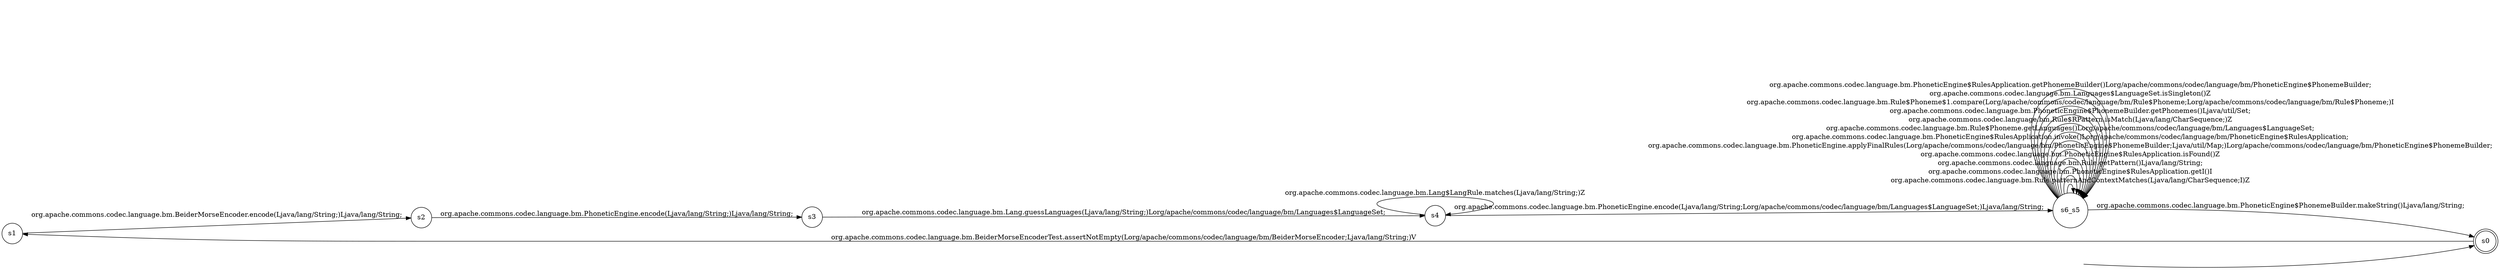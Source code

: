 digraph Automaton {
  rankdir = LR;
  0 [shape=circle,label="s1"];
  1 [shape=circle,label="s3"];
  2 [shape=circle,label="s4"];
  3 [shape=circle,label="s2"];
  4 [shape=circle,label="s6_s5"];
  5 [shape=doublecircle,label="s0"];
  initial [shape=plaintext,label=""];
  initial -> 5
  4 -> 4 [label="org.apache.commons.codec.language.bm.Rule.patternAndContextMatches(Ljava/lang/CharSequence;I)Z"];
  4 -> 4 [label="org.apache.commons.codec.language.bm.PhoneticEngine$RulesApplication.getI()I"];
  4 -> 4 [label="org.apache.commons.codec.language.bm.Rule.getPattern()Ljava/lang/String;"];
  5 -> 0 [label="org.apache.commons.codec.language.bm.BeiderMorseEncoderTest.assertNotEmpty(Lorg/apache/commons/codec/language/bm/BeiderMorseEncoder;Ljava/lang/String;)V"];
  4 -> 4 [label="org.apache.commons.codec.language.bm.PhoneticEngine$RulesApplication.isFound()Z"];
  1 -> 2 [label="org.apache.commons.codec.language.bm.Lang.guessLanguages(Ljava/lang/String;)Lorg/apache/commons/codec/language/bm/Languages$LanguageSet;"];
  4 -> 4 [label="org.apache.commons.codec.language.bm.PhoneticEngine.applyFinalRules(Lorg/apache/commons/codec/language/bm/PhoneticEngine$PhonemeBuilder;Ljava/util/Map;)Lorg/apache/commons/codec/language/bm/PhoneticEngine$PhonemeBuilder;"];
  4 -> 4 [label="org.apache.commons.codec.language.bm.PhoneticEngine$RulesApplication.invoke()Lorg/apache/commons/codec/language/bm/PhoneticEngine$RulesApplication;"];
  4 -> 4 [label="org.apache.commons.codec.language.bm.Rule$Phoneme.getLanguages()Lorg/apache/commons/codec/language/bm/Languages$LanguageSet;"];
  4 -> 4 [label="org.apache.commons.codec.language.bm.Rule$RPattern.isMatch(Ljava/lang/CharSequence;)Z"];
  4 -> 4 [label="org.apache.commons.codec.language.bm.PhoneticEngine$PhonemeBuilder.getPhonemes()Ljava/util/Set;"];
  2 -> 2 [label="org.apache.commons.codec.language.bm.Lang$LangRule.matches(Ljava/lang/String;)Z"];
  2 -> 4 [label="org.apache.commons.codec.language.bm.PhoneticEngine.encode(Ljava/lang/String;Lorg/apache/commons/codec/language/bm/Languages$LanguageSet;)Ljava/lang/String;"];
  4 -> 4 [label="org.apache.commons.codec.language.bm.Rule$Phoneme$1.compare(Lorg/apache/commons/codec/language/bm/Rule$Phoneme;Lorg/apache/commons/codec/language/bm/Rule$Phoneme;)I"];
  4 -> 4 [label="org.apache.commons.codec.language.bm.Languages$LanguageSet.isSingleton()Z"];
  4 -> 4 [label="org.apache.commons.codec.language.bm.PhoneticEngine$RulesApplication.getPhonemeBuilder()Lorg/apache/commons/codec/language/bm/PhoneticEngine$PhonemeBuilder;"];
  4 -> 5 [label="org.apache.commons.codec.language.bm.PhoneticEngine$PhonemeBuilder.makeString()Ljava/lang/String;"];
  3 -> 1 [label="org.apache.commons.codec.language.bm.PhoneticEngine.encode(Ljava/lang/String;)Ljava/lang/String;"];
  0 -> 3 [label="org.apache.commons.codec.language.bm.BeiderMorseEncoder.encode(Ljava/lang/String;)Ljava/lang/String;"];
}

